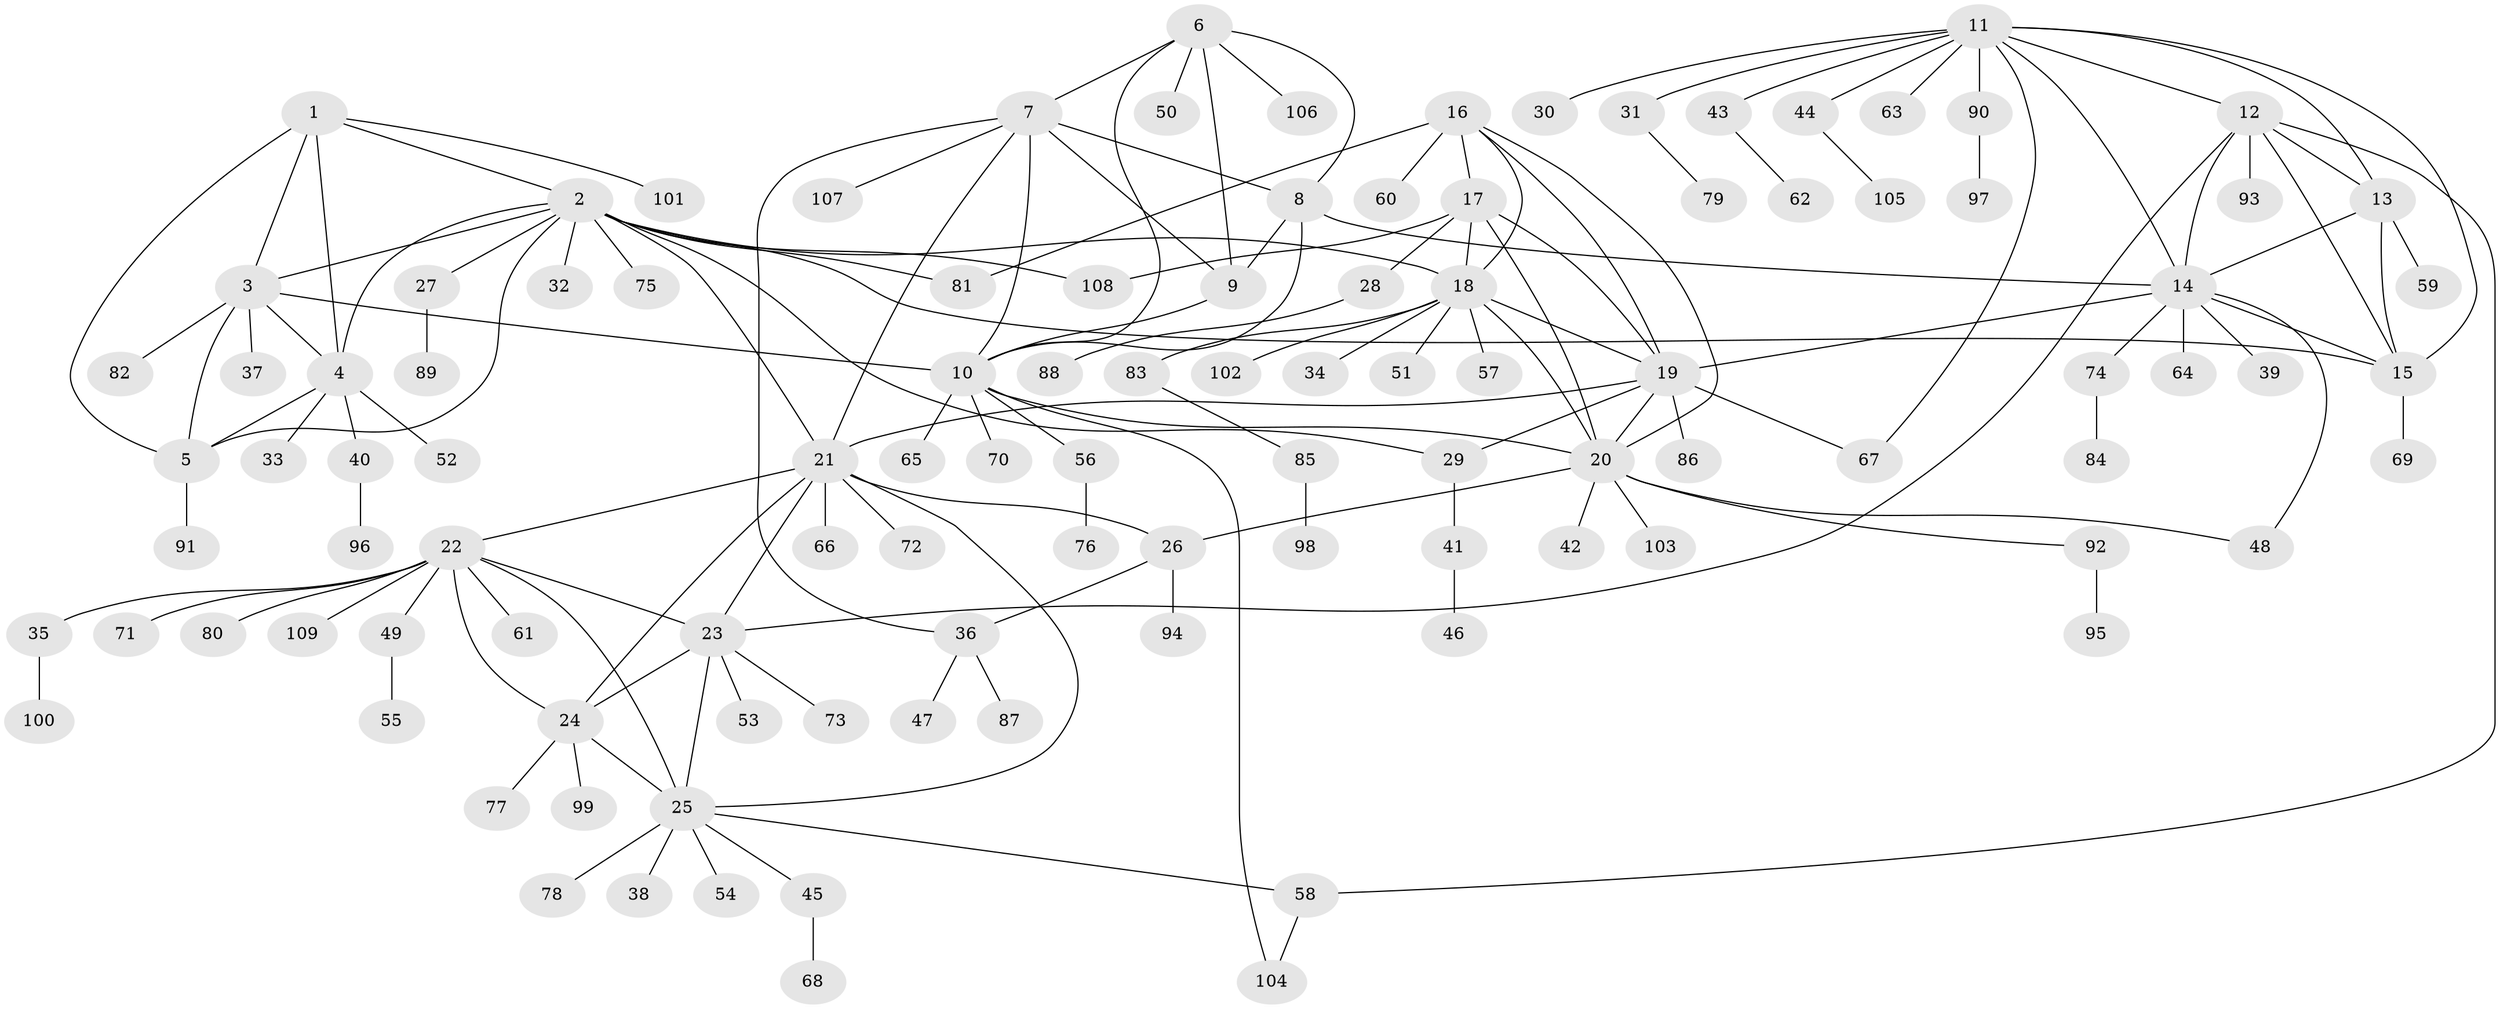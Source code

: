 // Generated by graph-tools (version 1.1) at 2025/02/03/09/25 03:02:33]
// undirected, 109 vertices, 153 edges
graph export_dot {
graph [start="1"]
  node [color=gray90,style=filled];
  1;
  2;
  3;
  4;
  5;
  6;
  7;
  8;
  9;
  10;
  11;
  12;
  13;
  14;
  15;
  16;
  17;
  18;
  19;
  20;
  21;
  22;
  23;
  24;
  25;
  26;
  27;
  28;
  29;
  30;
  31;
  32;
  33;
  34;
  35;
  36;
  37;
  38;
  39;
  40;
  41;
  42;
  43;
  44;
  45;
  46;
  47;
  48;
  49;
  50;
  51;
  52;
  53;
  54;
  55;
  56;
  57;
  58;
  59;
  60;
  61;
  62;
  63;
  64;
  65;
  66;
  67;
  68;
  69;
  70;
  71;
  72;
  73;
  74;
  75;
  76;
  77;
  78;
  79;
  80;
  81;
  82;
  83;
  84;
  85;
  86;
  87;
  88;
  89;
  90;
  91;
  92;
  93;
  94;
  95;
  96;
  97;
  98;
  99;
  100;
  101;
  102;
  103;
  104;
  105;
  106;
  107;
  108;
  109;
  1 -- 2;
  1 -- 3;
  1 -- 4;
  1 -- 5;
  1 -- 101;
  2 -- 3;
  2 -- 4;
  2 -- 5;
  2 -- 15;
  2 -- 18;
  2 -- 21;
  2 -- 27;
  2 -- 29;
  2 -- 32;
  2 -- 75;
  2 -- 81;
  2 -- 108;
  3 -- 4;
  3 -- 5;
  3 -- 10;
  3 -- 37;
  3 -- 82;
  4 -- 5;
  4 -- 33;
  4 -- 40;
  4 -- 52;
  5 -- 91;
  6 -- 7;
  6 -- 8;
  6 -- 9;
  6 -- 10;
  6 -- 50;
  6 -- 106;
  7 -- 8;
  7 -- 9;
  7 -- 10;
  7 -- 21;
  7 -- 36;
  7 -- 107;
  8 -- 9;
  8 -- 10;
  8 -- 14;
  9 -- 10;
  10 -- 20;
  10 -- 56;
  10 -- 65;
  10 -- 70;
  10 -- 104;
  11 -- 12;
  11 -- 13;
  11 -- 14;
  11 -- 15;
  11 -- 30;
  11 -- 31;
  11 -- 43;
  11 -- 44;
  11 -- 63;
  11 -- 67;
  11 -- 90;
  12 -- 13;
  12 -- 14;
  12 -- 15;
  12 -- 23;
  12 -- 58;
  12 -- 93;
  13 -- 14;
  13 -- 15;
  13 -- 59;
  14 -- 15;
  14 -- 19;
  14 -- 39;
  14 -- 48;
  14 -- 64;
  14 -- 74;
  15 -- 69;
  16 -- 17;
  16 -- 18;
  16 -- 19;
  16 -- 20;
  16 -- 60;
  16 -- 81;
  17 -- 18;
  17 -- 19;
  17 -- 20;
  17 -- 28;
  17 -- 108;
  18 -- 19;
  18 -- 20;
  18 -- 34;
  18 -- 51;
  18 -- 57;
  18 -- 83;
  18 -- 102;
  19 -- 20;
  19 -- 21;
  19 -- 29;
  19 -- 67;
  19 -- 86;
  20 -- 26;
  20 -- 42;
  20 -- 48;
  20 -- 92;
  20 -- 103;
  21 -- 22;
  21 -- 23;
  21 -- 24;
  21 -- 25;
  21 -- 26;
  21 -- 66;
  21 -- 72;
  22 -- 23;
  22 -- 24;
  22 -- 25;
  22 -- 35;
  22 -- 49;
  22 -- 61;
  22 -- 71;
  22 -- 80;
  22 -- 109;
  23 -- 24;
  23 -- 25;
  23 -- 53;
  23 -- 73;
  24 -- 25;
  24 -- 77;
  24 -- 99;
  25 -- 38;
  25 -- 45;
  25 -- 54;
  25 -- 58;
  25 -- 78;
  26 -- 36;
  26 -- 94;
  27 -- 89;
  28 -- 88;
  29 -- 41;
  31 -- 79;
  35 -- 100;
  36 -- 47;
  36 -- 87;
  40 -- 96;
  41 -- 46;
  43 -- 62;
  44 -- 105;
  45 -- 68;
  49 -- 55;
  56 -- 76;
  58 -- 104;
  74 -- 84;
  83 -- 85;
  85 -- 98;
  90 -- 97;
  92 -- 95;
}
